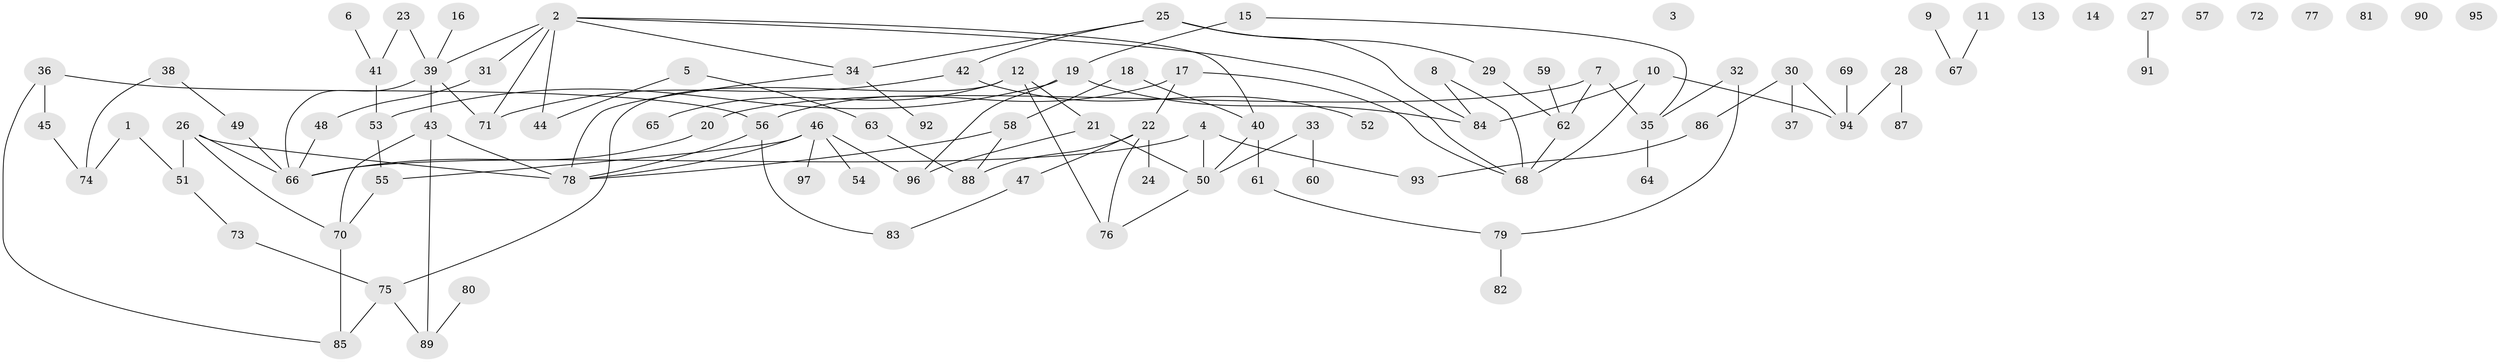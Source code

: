 // Generated by graph-tools (version 1.1) at 2025/13/03/09/25 04:13:02]
// undirected, 97 vertices, 117 edges
graph export_dot {
graph [start="1"]
  node [color=gray90,style=filled];
  1;
  2;
  3;
  4;
  5;
  6;
  7;
  8;
  9;
  10;
  11;
  12;
  13;
  14;
  15;
  16;
  17;
  18;
  19;
  20;
  21;
  22;
  23;
  24;
  25;
  26;
  27;
  28;
  29;
  30;
  31;
  32;
  33;
  34;
  35;
  36;
  37;
  38;
  39;
  40;
  41;
  42;
  43;
  44;
  45;
  46;
  47;
  48;
  49;
  50;
  51;
  52;
  53;
  54;
  55;
  56;
  57;
  58;
  59;
  60;
  61;
  62;
  63;
  64;
  65;
  66;
  67;
  68;
  69;
  70;
  71;
  72;
  73;
  74;
  75;
  76;
  77;
  78;
  79;
  80;
  81;
  82;
  83;
  84;
  85;
  86;
  87;
  88;
  89;
  90;
  91;
  92;
  93;
  94;
  95;
  96;
  97;
  1 -- 51;
  1 -- 74;
  2 -- 31;
  2 -- 34;
  2 -- 39;
  2 -- 40;
  2 -- 44;
  2 -- 68;
  2 -- 71;
  4 -- 50;
  4 -- 66;
  4 -- 93;
  5 -- 44;
  5 -- 63;
  6 -- 41;
  7 -- 20;
  7 -- 35;
  7 -- 62;
  8 -- 68;
  8 -- 84;
  9 -- 67;
  10 -- 68;
  10 -- 84;
  10 -- 94;
  11 -- 67;
  12 -- 21;
  12 -- 65;
  12 -- 75;
  12 -- 76;
  15 -- 19;
  15 -- 35;
  16 -- 39;
  17 -- 22;
  17 -- 56;
  17 -- 68;
  18 -- 40;
  18 -- 58;
  19 -- 53;
  19 -- 84;
  19 -- 96;
  20 -- 66;
  21 -- 50;
  21 -- 96;
  22 -- 24;
  22 -- 47;
  22 -- 76;
  22 -- 88;
  23 -- 39;
  23 -- 41;
  25 -- 29;
  25 -- 34;
  25 -- 42;
  25 -- 84;
  26 -- 51;
  26 -- 66;
  26 -- 70;
  26 -- 78;
  27 -- 91;
  28 -- 87;
  28 -- 94;
  29 -- 62;
  30 -- 37;
  30 -- 86;
  30 -- 94;
  31 -- 48;
  32 -- 35;
  32 -- 79;
  33 -- 50;
  33 -- 60;
  34 -- 78;
  34 -- 92;
  35 -- 64;
  36 -- 45;
  36 -- 56;
  36 -- 85;
  38 -- 49;
  38 -- 74;
  39 -- 43;
  39 -- 66;
  39 -- 71;
  40 -- 50;
  40 -- 61;
  41 -- 53;
  42 -- 52;
  42 -- 71;
  43 -- 70;
  43 -- 78;
  43 -- 89;
  45 -- 74;
  46 -- 54;
  46 -- 55;
  46 -- 78;
  46 -- 96;
  46 -- 97;
  47 -- 83;
  48 -- 66;
  49 -- 66;
  50 -- 76;
  51 -- 73;
  53 -- 55;
  55 -- 70;
  56 -- 78;
  56 -- 83;
  58 -- 78;
  58 -- 88;
  59 -- 62;
  61 -- 79;
  62 -- 68;
  63 -- 88;
  69 -- 94;
  70 -- 85;
  73 -- 75;
  75 -- 85;
  75 -- 89;
  79 -- 82;
  80 -- 89;
  86 -- 93;
}
